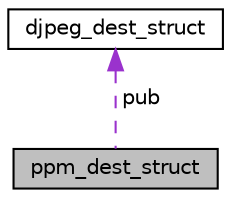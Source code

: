 digraph "ppm_dest_struct"
{
  edge [fontname="Helvetica",fontsize="10",labelfontname="Helvetica",labelfontsize="10"];
  node [fontname="Helvetica",fontsize="10",shape=record];
  Node1 [label="ppm_dest_struct",height=0.2,width=0.4,color="black", fillcolor="grey75", style="filled", fontcolor="black"];
  Node2 -> Node1 [dir="back",color="darkorchid3",fontsize="10",style="dashed",label=" pub" ];
  Node2 [label="djpeg_dest_struct",height=0.2,width=0.4,color="black", fillcolor="white", style="filled",URL="$structdjpeg__dest__struct.html"];
}
